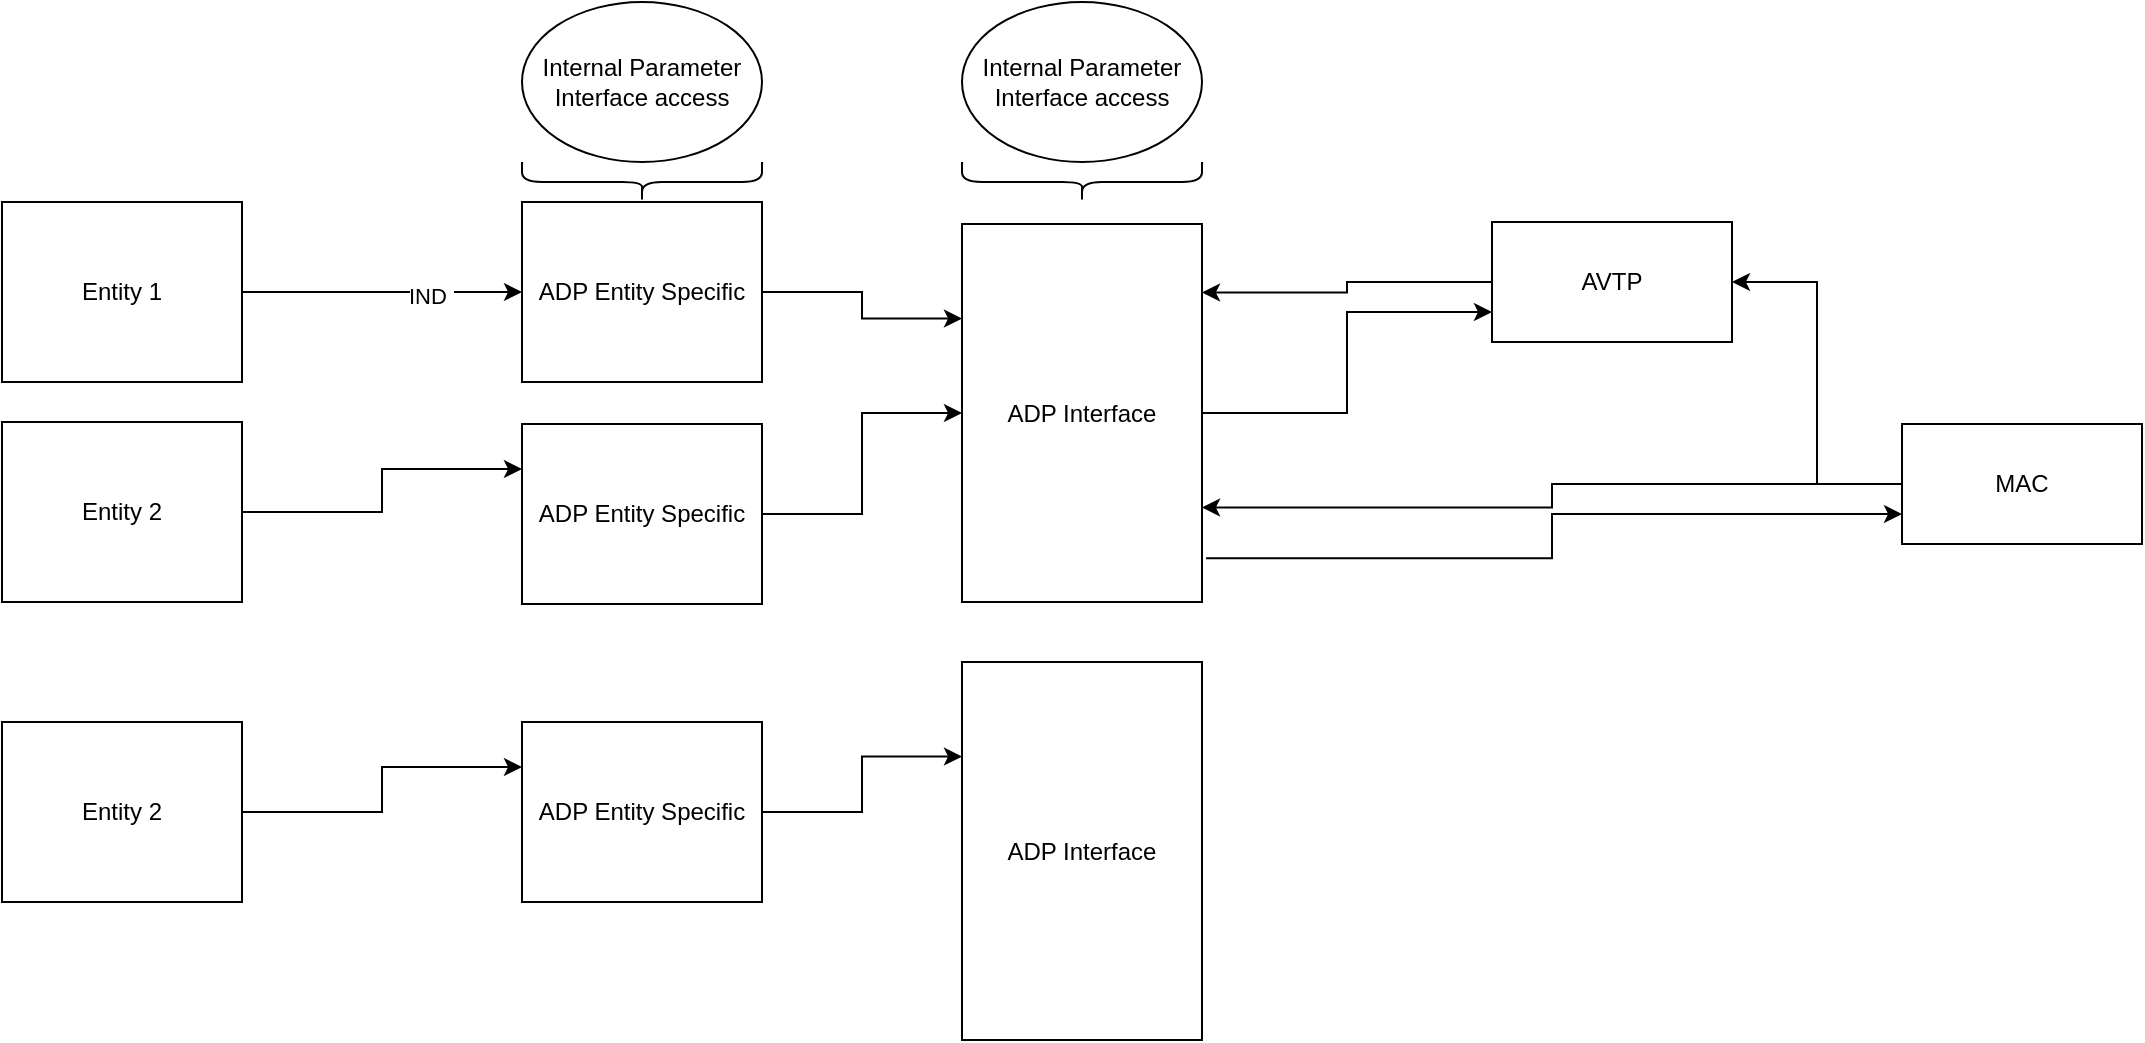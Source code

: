 <mxfile version="26.0.9">
  <diagram name="Page-1" id="9z0YFjZu2Rw0MtVLGU6C">
    <mxGraphModel dx="1964" dy="838" grid="1" gridSize="10" guides="1" tooltips="1" connect="1" arrows="1" fold="1" page="1" pageScale="1" pageWidth="850" pageHeight="1100" math="0" shadow="0">
      <root>
        <mxCell id="0" />
        <mxCell id="1" parent="0" />
        <mxCell id="UzWYed5YLgEl18jT7IFQ-9" style="edgeStyle=orthogonalEdgeStyle;rounded=0;orthogonalLoop=1;jettySize=auto;html=1;entryX=0;entryY=0.75;entryDx=0;entryDy=0;" edge="1" parent="1" source="UzWYed5YLgEl18jT7IFQ-2" target="UzWYed5YLgEl18jT7IFQ-3">
          <mxGeometry relative="1" as="geometry" />
        </mxCell>
        <mxCell id="UzWYed5YLgEl18jT7IFQ-2" value="ADP Interface" style="rounded=0;whiteSpace=wrap;html=1;" vertex="1" parent="1">
          <mxGeometry x="380" y="221" width="120" height="189" as="geometry" />
        </mxCell>
        <mxCell id="UzWYed5YLgEl18jT7IFQ-3" value="AVTP" style="rounded=0;whiteSpace=wrap;html=1;" vertex="1" parent="1">
          <mxGeometry x="645" y="220" width="120" height="60" as="geometry" />
        </mxCell>
        <mxCell id="UzWYed5YLgEl18jT7IFQ-38" style="edgeStyle=orthogonalEdgeStyle;rounded=0;orthogonalLoop=1;jettySize=auto;html=1;" edge="1" parent="1" source="UzWYed5YLgEl18jT7IFQ-4" target="UzWYed5YLgEl18jT7IFQ-10">
          <mxGeometry relative="1" as="geometry" />
        </mxCell>
        <mxCell id="UzWYed5YLgEl18jT7IFQ-39" value="IND&amp;nbsp;" style="edgeLabel;html=1;align=center;verticalAlign=middle;resizable=0;points=[];" vertex="1" connectable="0" parent="UzWYed5YLgEl18jT7IFQ-38">
          <mxGeometry x="0.343" y="-2" relative="1" as="geometry">
            <mxPoint as="offset" />
          </mxGeometry>
        </mxCell>
        <mxCell id="UzWYed5YLgEl18jT7IFQ-4" value="Entity 1" style="rounded=0;whiteSpace=wrap;html=1;" vertex="1" parent="1">
          <mxGeometry x="-100" y="210" width="120" height="90" as="geometry" />
        </mxCell>
        <mxCell id="UzWYed5YLgEl18jT7IFQ-5" style="edgeStyle=orthogonalEdgeStyle;rounded=0;orthogonalLoop=1;jettySize=auto;html=1;entryX=1;entryY=0.181;entryDx=0;entryDy=0;entryPerimeter=0;" edge="1" parent="1" source="UzWYed5YLgEl18jT7IFQ-3" target="UzWYed5YLgEl18jT7IFQ-2">
          <mxGeometry relative="1" as="geometry" />
        </mxCell>
        <mxCell id="UzWYed5YLgEl18jT7IFQ-19" style="edgeStyle=orthogonalEdgeStyle;rounded=0;orthogonalLoop=1;jettySize=auto;html=1;entryX=0;entryY=0.25;entryDx=0;entryDy=0;" edge="1" parent="1" source="UzWYed5YLgEl18jT7IFQ-10" target="UzWYed5YLgEl18jT7IFQ-2">
          <mxGeometry relative="1" as="geometry" />
        </mxCell>
        <mxCell id="UzWYed5YLgEl18jT7IFQ-10" value="ADP Entity Specific" style="rounded=0;whiteSpace=wrap;html=1;" vertex="1" parent="1">
          <mxGeometry x="160" y="210" width="120" height="90" as="geometry" />
        </mxCell>
        <mxCell id="UzWYed5YLgEl18jT7IFQ-14" style="edgeStyle=orthogonalEdgeStyle;rounded=0;orthogonalLoop=1;jettySize=auto;html=1;entryX=1;entryY=0.75;entryDx=0;entryDy=0;" edge="1" parent="1" source="UzWYed5YLgEl18jT7IFQ-13" target="UzWYed5YLgEl18jT7IFQ-2">
          <mxGeometry relative="1" as="geometry" />
        </mxCell>
        <mxCell id="UzWYed5YLgEl18jT7IFQ-27" style="edgeStyle=orthogonalEdgeStyle;rounded=0;orthogonalLoop=1;jettySize=auto;html=1;entryX=1;entryY=0.5;entryDx=0;entryDy=0;" edge="1" parent="1" source="UzWYed5YLgEl18jT7IFQ-13" target="UzWYed5YLgEl18jT7IFQ-3">
          <mxGeometry relative="1" as="geometry" />
        </mxCell>
        <mxCell id="UzWYed5YLgEl18jT7IFQ-13" value="MAC" style="rounded=0;whiteSpace=wrap;html=1;" vertex="1" parent="1">
          <mxGeometry x="850" y="321" width="120" height="60" as="geometry" />
        </mxCell>
        <mxCell id="UzWYed5YLgEl18jT7IFQ-16" value="" style="endArrow=classic;html=1;rounded=0;entryX=0;entryY=0.75;entryDx=0;entryDy=0;exitX=1.017;exitY=0.884;exitDx=0;exitDy=0;edgeStyle=orthogonalEdgeStyle;exitPerimeter=0;" edge="1" parent="1" source="UzWYed5YLgEl18jT7IFQ-2" target="UzWYed5YLgEl18jT7IFQ-13">
          <mxGeometry width="50" height="50" relative="1" as="geometry">
            <mxPoint x="440" y="430" as="sourcePoint" />
            <mxPoint x="490" y="380" as="targetPoint" />
          </mxGeometry>
        </mxCell>
        <mxCell id="UzWYed5YLgEl18jT7IFQ-20" style="edgeStyle=orthogonalEdgeStyle;rounded=0;orthogonalLoop=1;jettySize=auto;html=1;" edge="1" parent="1" source="UzWYed5YLgEl18jT7IFQ-18" target="UzWYed5YLgEl18jT7IFQ-2">
          <mxGeometry relative="1" as="geometry" />
        </mxCell>
        <mxCell id="UzWYed5YLgEl18jT7IFQ-18" value="ADP Entity Specific" style="rounded=0;whiteSpace=wrap;html=1;" vertex="1" parent="1">
          <mxGeometry x="160" y="321" width="120" height="90" as="geometry" />
        </mxCell>
        <mxCell id="UzWYed5YLgEl18jT7IFQ-21" value="ADP Interface" style="rounded=0;whiteSpace=wrap;html=1;" vertex="1" parent="1">
          <mxGeometry x="380" y="440" width="120" height="189" as="geometry" />
        </mxCell>
        <mxCell id="UzWYed5YLgEl18jT7IFQ-37" style="edgeStyle=orthogonalEdgeStyle;rounded=0;orthogonalLoop=1;jettySize=auto;html=1;entryX=0;entryY=0.25;entryDx=0;entryDy=0;" edge="1" parent="1" source="UzWYed5YLgEl18jT7IFQ-23" target="UzWYed5YLgEl18jT7IFQ-18">
          <mxGeometry relative="1" as="geometry" />
        </mxCell>
        <mxCell id="UzWYed5YLgEl18jT7IFQ-23" value="Entity 2" style="rounded=0;whiteSpace=wrap;html=1;" vertex="1" parent="1">
          <mxGeometry x="-100" y="320" width="120" height="90" as="geometry" />
        </mxCell>
        <mxCell id="UzWYed5YLgEl18jT7IFQ-26" style="edgeStyle=orthogonalEdgeStyle;rounded=0;orthogonalLoop=1;jettySize=auto;html=1;entryX=0;entryY=0.25;entryDx=0;entryDy=0;" edge="1" parent="1" source="UzWYed5YLgEl18jT7IFQ-25" target="UzWYed5YLgEl18jT7IFQ-21">
          <mxGeometry relative="1" as="geometry" />
        </mxCell>
        <mxCell id="UzWYed5YLgEl18jT7IFQ-25" value="ADP Entity Specific" style="rounded=0;whiteSpace=wrap;html=1;" vertex="1" parent="1">
          <mxGeometry x="160" y="470" width="120" height="90" as="geometry" />
        </mxCell>
        <mxCell id="UzWYed5YLgEl18jT7IFQ-28" value="" style="shape=curlyBracket;whiteSpace=wrap;html=1;rounded=1;flipH=1;labelPosition=right;verticalLabelPosition=middle;align=left;verticalAlign=middle;rotation=90;" vertex="1" parent="1">
          <mxGeometry x="430" y="140" width="20" height="120" as="geometry" />
        </mxCell>
        <mxCell id="UzWYed5YLgEl18jT7IFQ-30" value="" style="shape=curlyBracket;whiteSpace=wrap;html=1;rounded=1;flipH=1;labelPosition=right;verticalLabelPosition=middle;align=left;verticalAlign=middle;rotation=90;" vertex="1" parent="1">
          <mxGeometry x="210" y="140" width="20" height="120" as="geometry" />
        </mxCell>
        <mxCell id="UzWYed5YLgEl18jT7IFQ-31" value="Internal Parameter Interface access" style="ellipse;whiteSpace=wrap;html=1;" vertex="1" parent="1">
          <mxGeometry x="160" y="110" width="120" height="80" as="geometry" />
        </mxCell>
        <mxCell id="UzWYed5YLgEl18jT7IFQ-32" value="Internal Parameter Interface access" style="ellipse;whiteSpace=wrap;html=1;" vertex="1" parent="1">
          <mxGeometry x="380" y="110" width="120" height="80" as="geometry" />
        </mxCell>
        <mxCell id="UzWYed5YLgEl18jT7IFQ-36" style="edgeStyle=orthogonalEdgeStyle;rounded=0;orthogonalLoop=1;jettySize=auto;html=1;entryX=0;entryY=0.25;entryDx=0;entryDy=0;" edge="1" parent="1" source="UzWYed5YLgEl18jT7IFQ-34" target="UzWYed5YLgEl18jT7IFQ-25">
          <mxGeometry relative="1" as="geometry" />
        </mxCell>
        <mxCell id="UzWYed5YLgEl18jT7IFQ-34" value="Entity 2" style="rounded=0;whiteSpace=wrap;html=1;" vertex="1" parent="1">
          <mxGeometry x="-100" y="470" width="120" height="90" as="geometry" />
        </mxCell>
      </root>
    </mxGraphModel>
  </diagram>
</mxfile>
